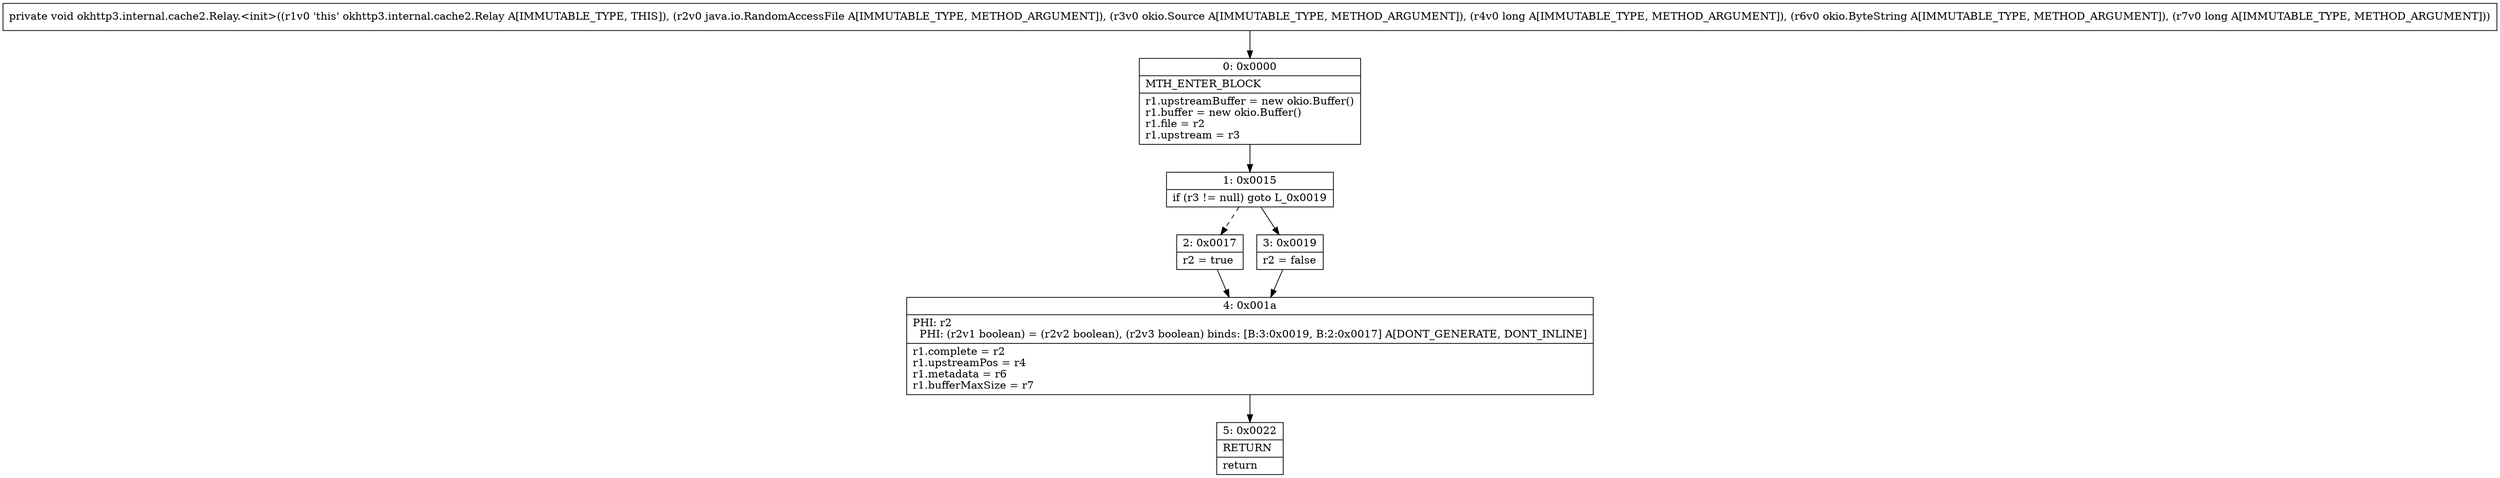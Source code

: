 digraph "CFG forokhttp3.internal.cache2.Relay.\<init\>(Ljava\/io\/RandomAccessFile;Lokio\/Source;JLokio\/ByteString;J)V" {
Node_0 [shape=record,label="{0\:\ 0x0000|MTH_ENTER_BLOCK\l|r1.upstreamBuffer = new okio.Buffer()\lr1.buffer = new okio.Buffer()\lr1.file = r2\lr1.upstream = r3\l}"];
Node_1 [shape=record,label="{1\:\ 0x0015|if (r3 != null) goto L_0x0019\l}"];
Node_2 [shape=record,label="{2\:\ 0x0017|r2 = true\l}"];
Node_3 [shape=record,label="{3\:\ 0x0019|r2 = false\l}"];
Node_4 [shape=record,label="{4\:\ 0x001a|PHI: r2 \l  PHI: (r2v1 boolean) = (r2v2 boolean), (r2v3 boolean) binds: [B:3:0x0019, B:2:0x0017] A[DONT_GENERATE, DONT_INLINE]\l|r1.complete = r2\lr1.upstreamPos = r4\lr1.metadata = r6\lr1.bufferMaxSize = r7\l}"];
Node_5 [shape=record,label="{5\:\ 0x0022|RETURN\l|return\l}"];
MethodNode[shape=record,label="{private void okhttp3.internal.cache2.Relay.\<init\>((r1v0 'this' okhttp3.internal.cache2.Relay A[IMMUTABLE_TYPE, THIS]), (r2v0 java.io.RandomAccessFile A[IMMUTABLE_TYPE, METHOD_ARGUMENT]), (r3v0 okio.Source A[IMMUTABLE_TYPE, METHOD_ARGUMENT]), (r4v0 long A[IMMUTABLE_TYPE, METHOD_ARGUMENT]), (r6v0 okio.ByteString A[IMMUTABLE_TYPE, METHOD_ARGUMENT]), (r7v0 long A[IMMUTABLE_TYPE, METHOD_ARGUMENT])) }"];
MethodNode -> Node_0;
Node_0 -> Node_1;
Node_1 -> Node_2[style=dashed];
Node_1 -> Node_3;
Node_2 -> Node_4;
Node_3 -> Node_4;
Node_4 -> Node_5;
}

